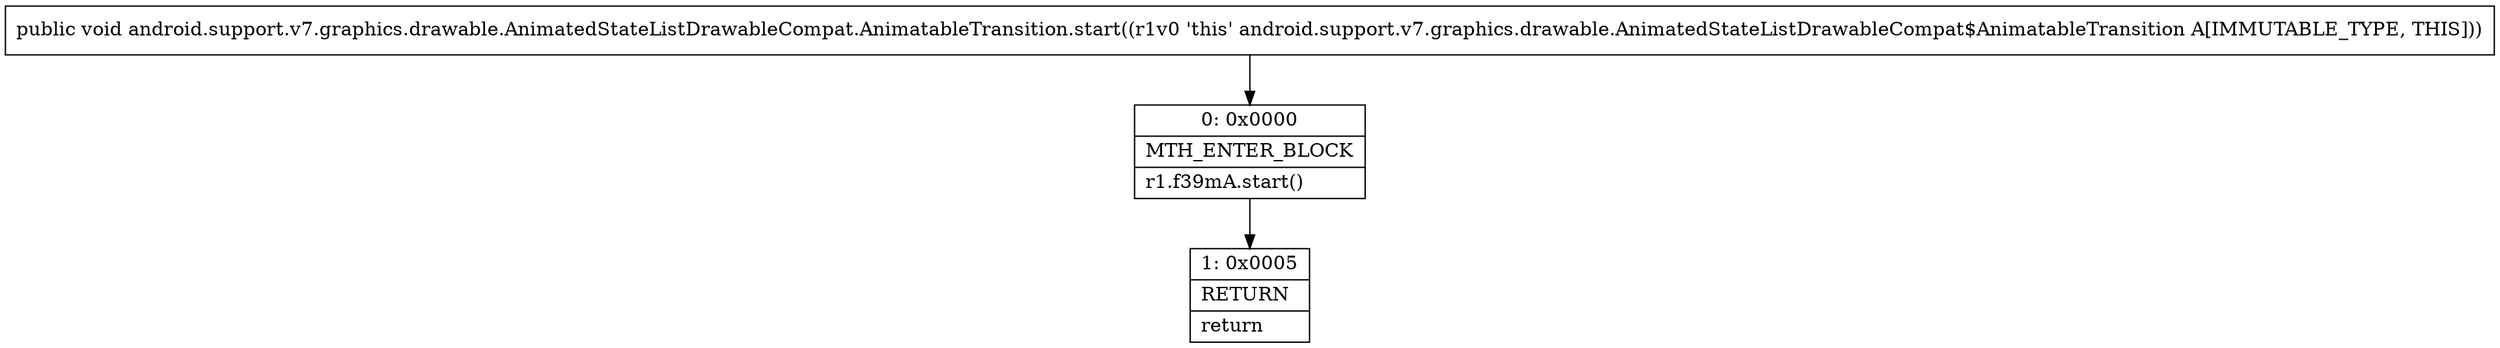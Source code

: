 digraph "CFG forandroid.support.v7.graphics.drawable.AnimatedStateListDrawableCompat.AnimatableTransition.start()V" {
Node_0 [shape=record,label="{0\:\ 0x0000|MTH_ENTER_BLOCK\l|r1.f39mA.start()\l}"];
Node_1 [shape=record,label="{1\:\ 0x0005|RETURN\l|return\l}"];
MethodNode[shape=record,label="{public void android.support.v7.graphics.drawable.AnimatedStateListDrawableCompat.AnimatableTransition.start((r1v0 'this' android.support.v7.graphics.drawable.AnimatedStateListDrawableCompat$AnimatableTransition A[IMMUTABLE_TYPE, THIS])) }"];
MethodNode -> Node_0;
Node_0 -> Node_1;
}

